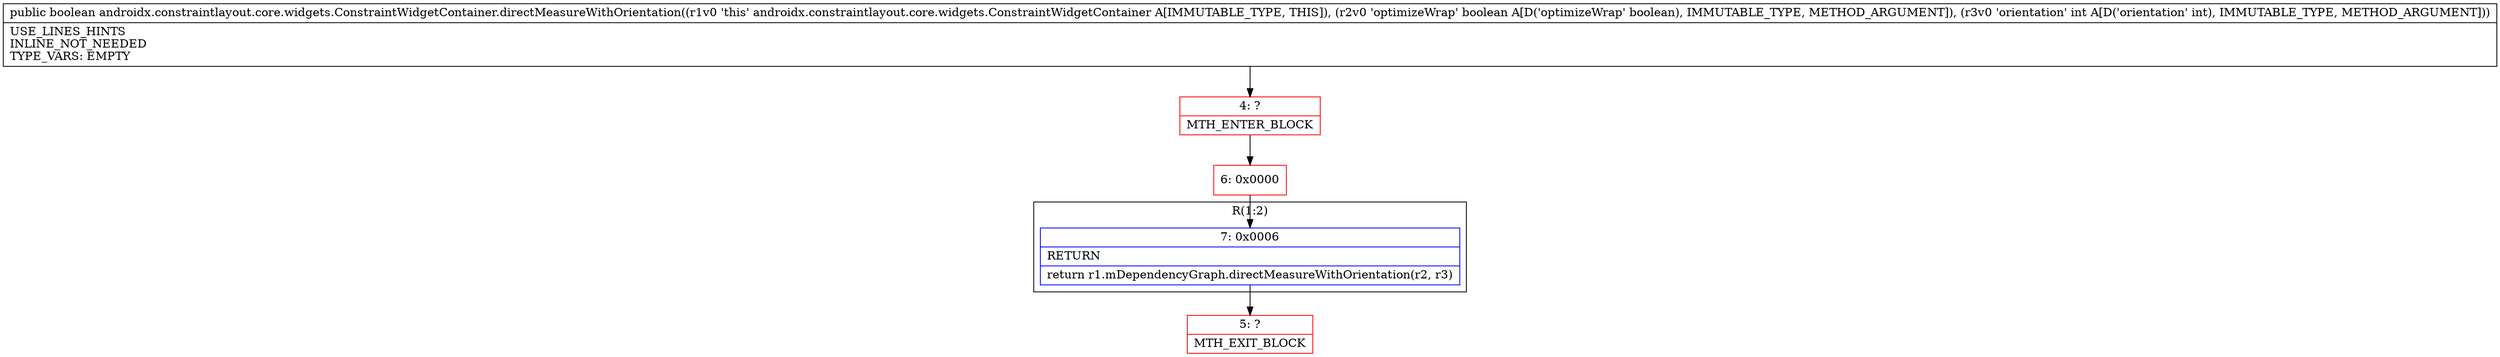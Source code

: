 digraph "CFG forandroidx.constraintlayout.core.widgets.ConstraintWidgetContainer.directMeasureWithOrientation(ZI)Z" {
subgraph cluster_Region_1194067724 {
label = "R(1:2)";
node [shape=record,color=blue];
Node_7 [shape=record,label="{7\:\ 0x0006|RETURN\l|return r1.mDependencyGraph.directMeasureWithOrientation(r2, r3)\l}"];
}
Node_4 [shape=record,color=red,label="{4\:\ ?|MTH_ENTER_BLOCK\l}"];
Node_6 [shape=record,color=red,label="{6\:\ 0x0000}"];
Node_5 [shape=record,color=red,label="{5\:\ ?|MTH_EXIT_BLOCK\l}"];
MethodNode[shape=record,label="{public boolean androidx.constraintlayout.core.widgets.ConstraintWidgetContainer.directMeasureWithOrientation((r1v0 'this' androidx.constraintlayout.core.widgets.ConstraintWidgetContainer A[IMMUTABLE_TYPE, THIS]), (r2v0 'optimizeWrap' boolean A[D('optimizeWrap' boolean), IMMUTABLE_TYPE, METHOD_ARGUMENT]), (r3v0 'orientation' int A[D('orientation' int), IMMUTABLE_TYPE, METHOD_ARGUMENT]))  | USE_LINES_HINTS\lINLINE_NOT_NEEDED\lTYPE_VARS: EMPTY\l}"];
MethodNode -> Node_4;Node_7 -> Node_5;
Node_4 -> Node_6;
Node_6 -> Node_7;
}

